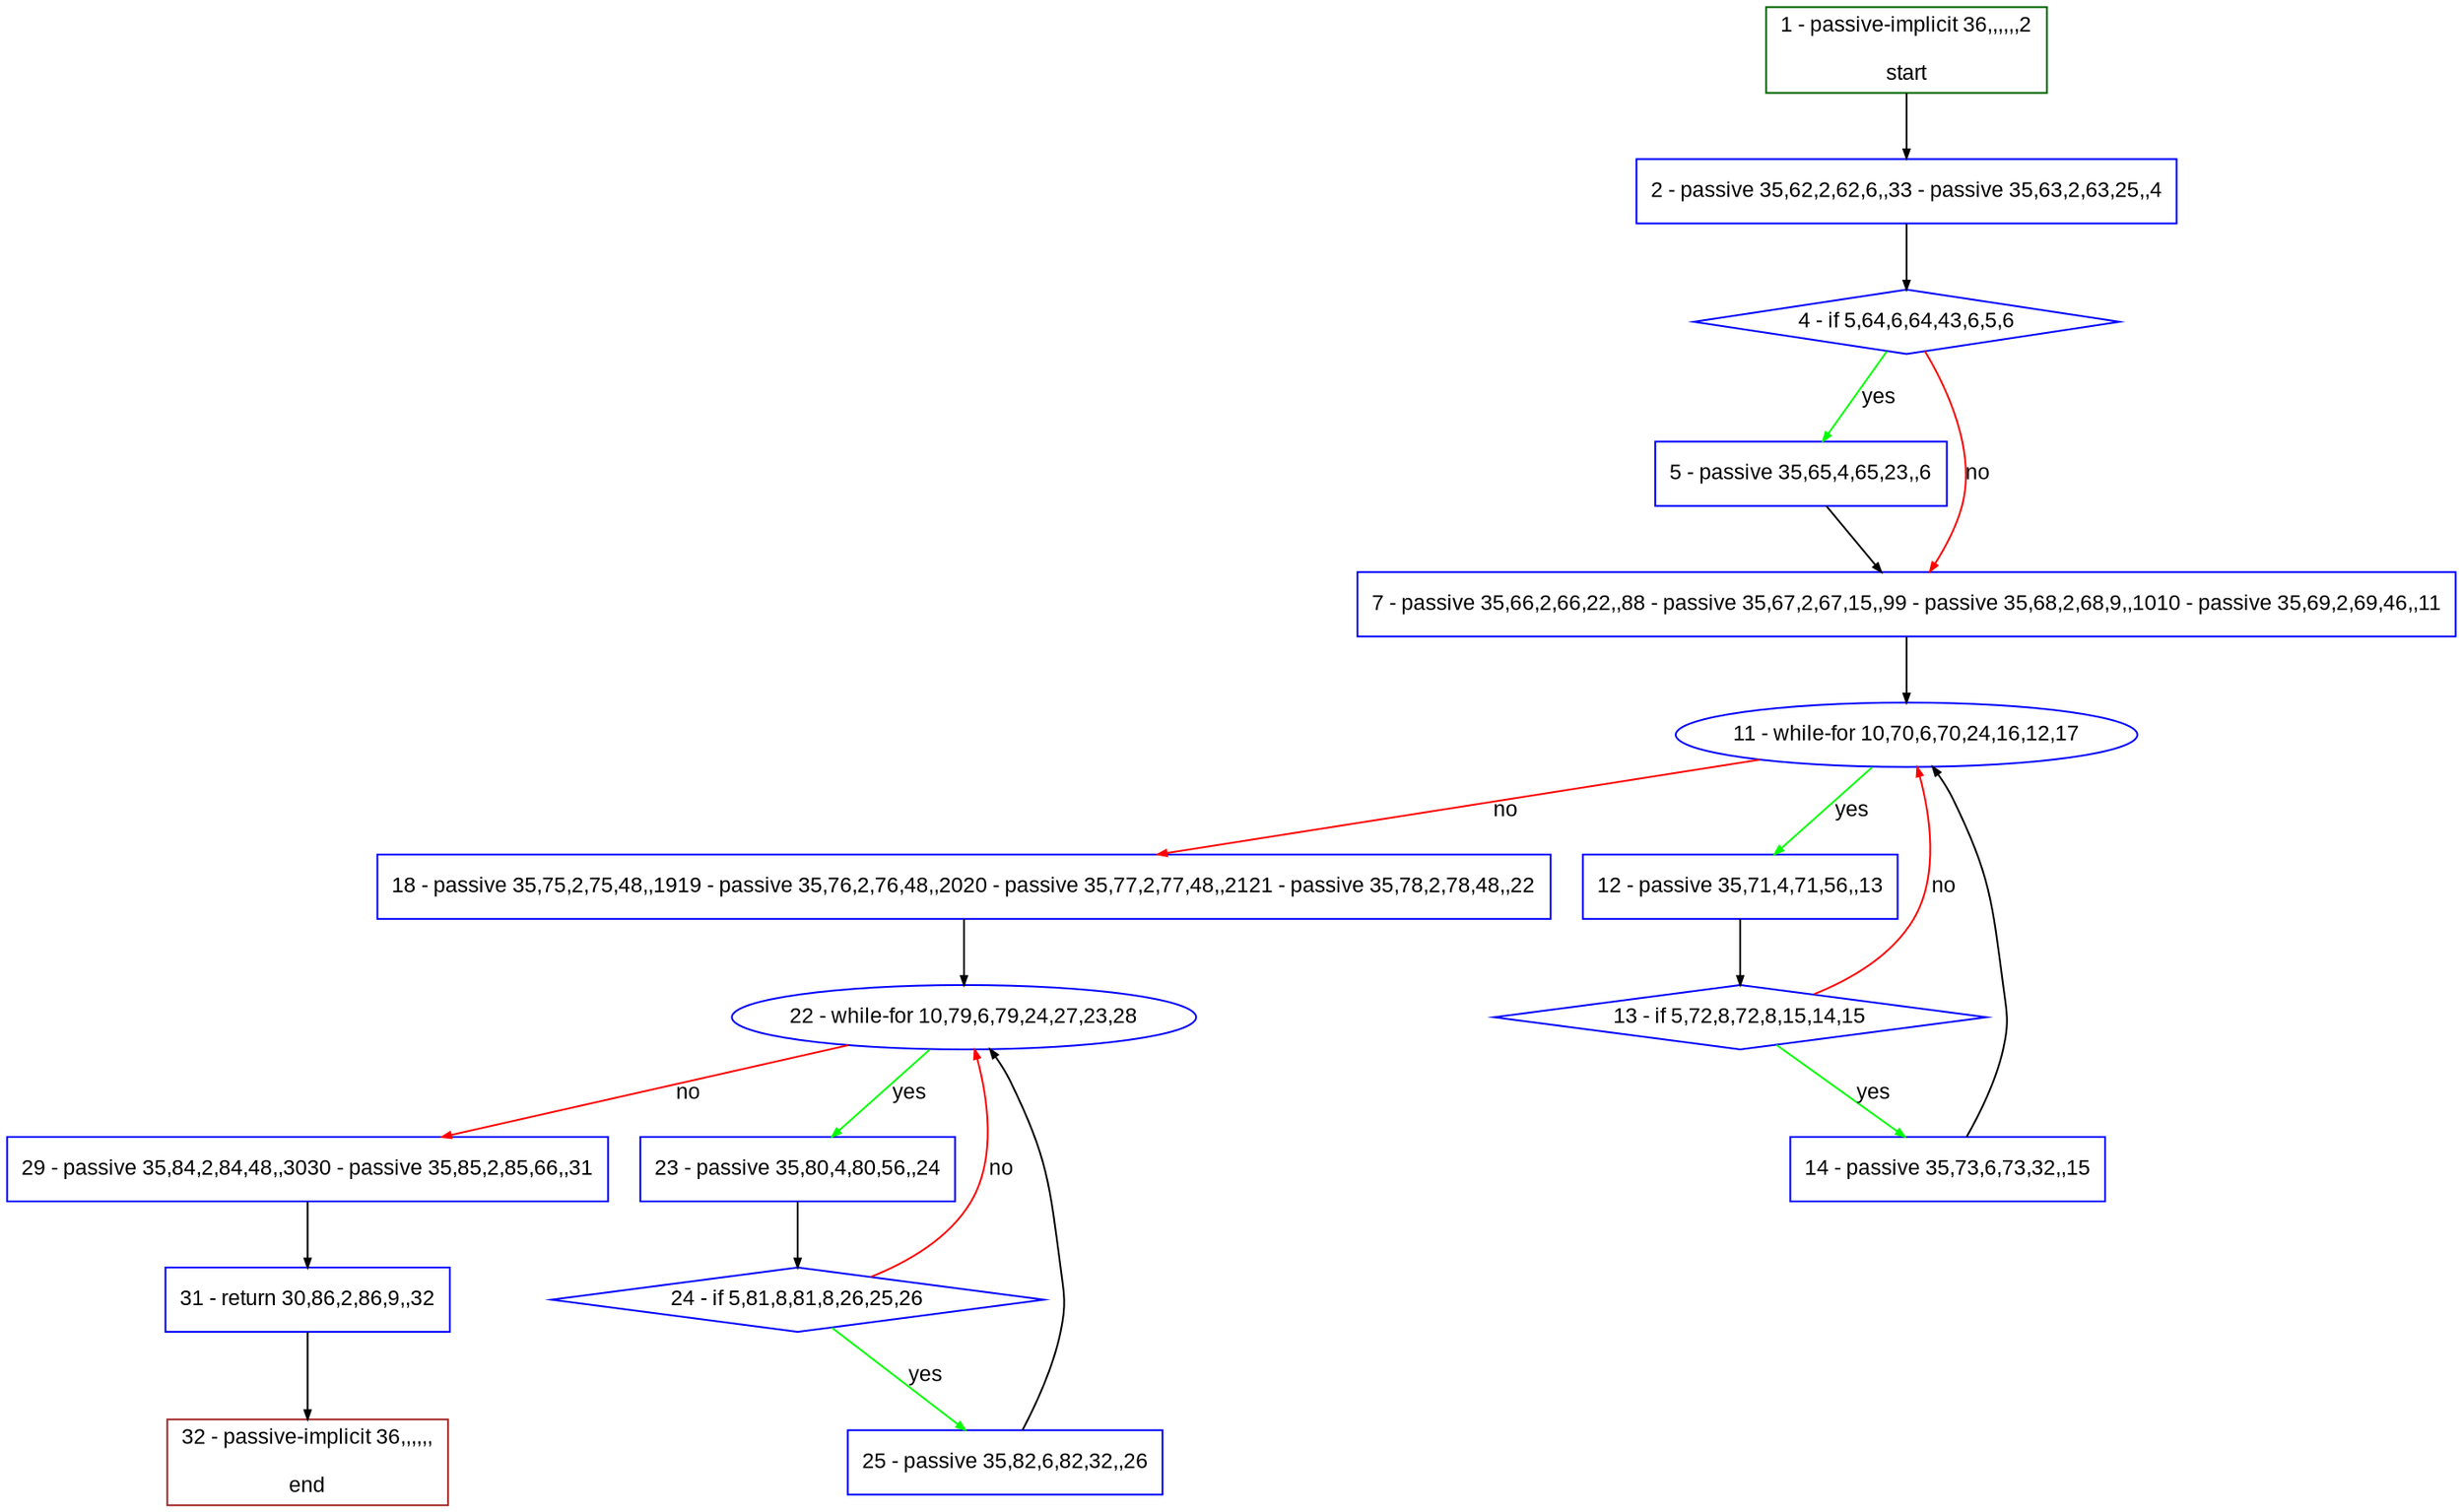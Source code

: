 digraph "" {
  graph [pack="true", label="", fontsize="12", packmode="clust", fontname="Arial", fillcolor="#FFFFCC", bgcolor="white", style="rounded,filled", compound="true"];
  node [node_initialized="no", label="", color="grey", fontsize="12", fillcolor="white", fontname="Arial", style="filled", shape="rectangle", compound="true", fixedsize="false"];
  edge [fontcolor="black", arrowhead="normal", arrowtail="none", arrowsize="0.5", ltail="", label="", color="black", fontsize="12", lhead="", fontname="Arial", dir="forward", compound="true"];
  __N1 [label="2 - passive 35,62,2,62,6,,33 - passive 35,63,2,63,25,,4", color="#0000ff", fillcolor="#ffffff", style="filled", shape="box"];
  __N2 [label="1 - passive-implicit 36,,,,,,2\n\nstart", color="#006400", fillcolor="#ffffff", style="filled", shape="box"];
  __N3 [label="4 - if 5,64,6,64,43,6,5,6", color="#0000ff", fillcolor="#ffffff", style="filled", shape="diamond"];
  __N4 [label="5 - passive 35,65,4,65,23,,6", color="#0000ff", fillcolor="#ffffff", style="filled", shape="box"];
  __N5 [label="7 - passive 35,66,2,66,22,,88 - passive 35,67,2,67,15,,99 - passive 35,68,2,68,9,,1010 - passive 35,69,2,69,46,,11", color="#0000ff", fillcolor="#ffffff", style="filled", shape="box"];
  __N6 [label="11 - while-for 10,70,6,70,24,16,12,17", color="#0000ff", fillcolor="#ffffff", style="filled", shape="oval"];
  __N7 [label="12 - passive 35,71,4,71,56,,13", color="#0000ff", fillcolor="#ffffff", style="filled", shape="box"];
  __N8 [label="18 - passive 35,75,2,75,48,,1919 - passive 35,76,2,76,48,,2020 - passive 35,77,2,77,48,,2121 - passive 35,78,2,78,48,,22", color="#0000ff", fillcolor="#ffffff", style="filled", shape="box"];
  __N9 [label="13 - if 5,72,8,72,8,15,14,15", color="#0000ff", fillcolor="#ffffff", style="filled", shape="diamond"];
  __N10 [label="14 - passive 35,73,6,73,32,,15", color="#0000ff", fillcolor="#ffffff", style="filled", shape="box"];
  __N11 [label="22 - while-for 10,79,6,79,24,27,23,28", color="#0000ff", fillcolor="#ffffff", style="filled", shape="oval"];
  __N12 [label="23 - passive 35,80,4,80,56,,24", color="#0000ff", fillcolor="#ffffff", style="filled", shape="box"];
  __N13 [label="29 - passive 35,84,2,84,48,,3030 - passive 35,85,2,85,66,,31", color="#0000ff", fillcolor="#ffffff", style="filled", shape="box"];
  __N14 [label="24 - if 5,81,8,81,8,26,25,26", color="#0000ff", fillcolor="#ffffff", style="filled", shape="diamond"];
  __N15 [label="25 - passive 35,82,6,82,32,,26", color="#0000ff", fillcolor="#ffffff", style="filled", shape="box"];
  __N16 [label="31 - return 30,86,2,86,9,,32", color="#0000ff", fillcolor="#ffffff", style="filled", shape="box"];
  __N17 [label="32 - passive-implicit 36,,,,,,\n\nend", color="#a52a2a", fillcolor="#ffffff", style="filled", shape="box"];
  __N2 -> __N1 [arrowhead="normal", arrowtail="none", color="#000000", label="", dir="forward"];
  __N1 -> __N3 [arrowhead="normal", arrowtail="none", color="#000000", label="", dir="forward"];
  __N3 -> __N4 [arrowhead="normal", arrowtail="none", color="#00ff00", label="yes", dir="forward"];
  __N3 -> __N5 [arrowhead="normal", arrowtail="none", color="#ff0000", label="no", dir="forward"];
  __N4 -> __N5 [arrowhead="normal", arrowtail="none", color="#000000", label="", dir="forward"];
  __N5 -> __N6 [arrowhead="normal", arrowtail="none", color="#000000", label="", dir="forward"];
  __N6 -> __N7 [arrowhead="normal", arrowtail="none", color="#00ff00", label="yes", dir="forward"];
  __N6 -> __N8 [arrowhead="normal", arrowtail="none", color="#ff0000", label="no", dir="forward"];
  __N7 -> __N9 [arrowhead="normal", arrowtail="none", color="#000000", label="", dir="forward"];
  __N9 -> __N6 [arrowhead="normal", arrowtail="none", color="#ff0000", label="no", dir="forward"];
  __N9 -> __N10 [arrowhead="normal", arrowtail="none", color="#00ff00", label="yes", dir="forward"];
  __N10 -> __N6 [arrowhead="normal", arrowtail="none", color="#000000", label="", dir="forward"];
  __N8 -> __N11 [arrowhead="normal", arrowtail="none", color="#000000", label="", dir="forward"];
  __N11 -> __N12 [arrowhead="normal", arrowtail="none", color="#00ff00", label="yes", dir="forward"];
  __N11 -> __N13 [arrowhead="normal", arrowtail="none", color="#ff0000", label="no", dir="forward"];
  __N12 -> __N14 [arrowhead="normal", arrowtail="none", color="#000000", label="", dir="forward"];
  __N14 -> __N11 [arrowhead="normal", arrowtail="none", color="#ff0000", label="no", dir="forward"];
  __N14 -> __N15 [arrowhead="normal", arrowtail="none", color="#00ff00", label="yes", dir="forward"];
  __N15 -> __N11 [arrowhead="normal", arrowtail="none", color="#000000", label="", dir="forward"];
  __N13 -> __N16 [arrowhead="normal", arrowtail="none", color="#000000", label="", dir="forward"];
  __N16 -> __N17 [arrowhead="normal", arrowtail="none", color="#000000", label="", dir="forward"];
}
